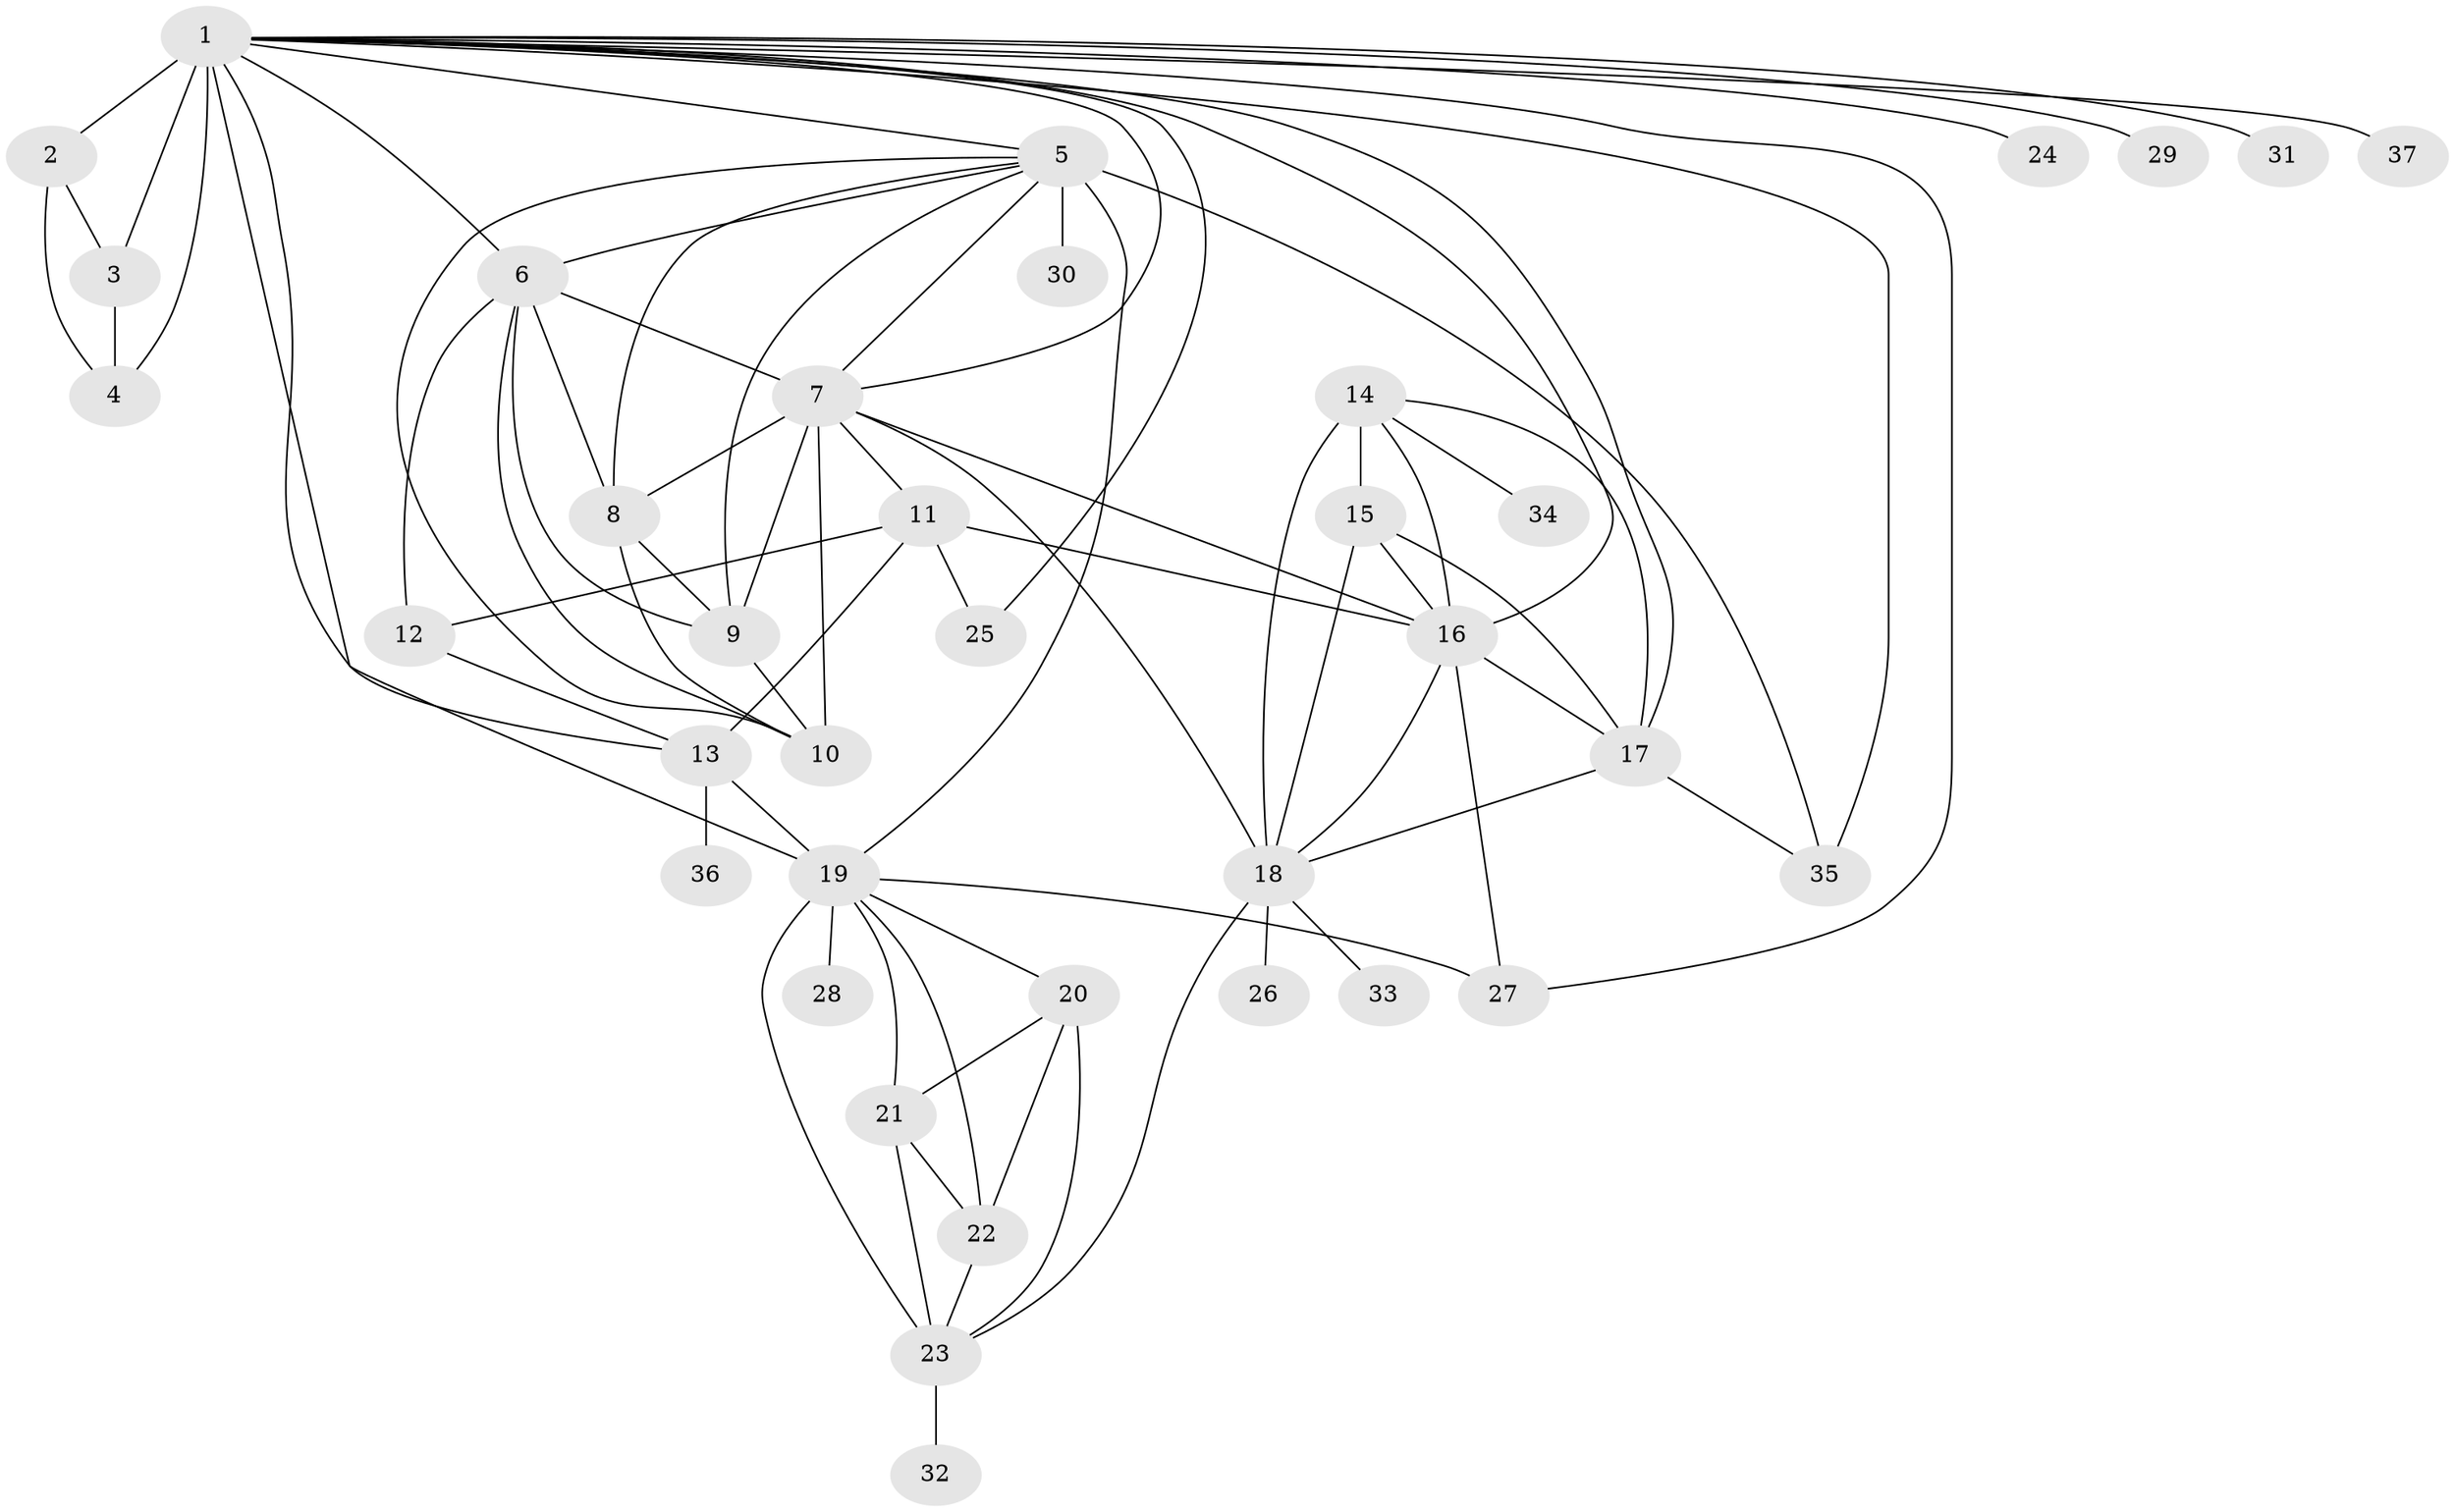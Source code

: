 // original degree distribution, {8: 0.075, 7: 0.041666666666666664, 9: 0.025, 12: 0.025, 10: 0.03333333333333333, 6: 0.025, 11: 0.008333333333333333, 5: 0.008333333333333333, 14: 0.008333333333333333, 2: 0.15, 1: 0.5833333333333334, 3: 0.016666666666666666}
// Generated by graph-tools (version 1.1) at 2025/52/03/04/25 22:52:41]
// undirected, 37 vertices, 78 edges
graph export_dot {
  node [color=gray90,style=filled];
  1;
  2;
  3;
  4;
  5;
  6;
  7;
  8;
  9;
  10;
  11;
  12;
  13;
  14;
  15;
  16;
  17;
  18;
  19;
  20;
  21;
  22;
  23;
  24;
  25;
  26;
  27;
  28;
  29;
  30;
  31;
  32;
  33;
  34;
  35;
  36;
  37;
  1 -- 2 [weight=3.0];
  1 -- 3 [weight=9.0];
  1 -- 4 [weight=3.0];
  1 -- 5 [weight=1.0];
  1 -- 6 [weight=1.0];
  1 -- 7 [weight=1.0];
  1 -- 13 [weight=1.0];
  1 -- 16 [weight=1.0];
  1 -- 17 [weight=1.0];
  1 -- 19 [weight=1.0];
  1 -- 24 [weight=1.0];
  1 -- 25 [weight=1.0];
  1 -- 27 [weight=1.0];
  1 -- 29 [weight=1.0];
  1 -- 31 [weight=1.0];
  1 -- 35 [weight=1.0];
  1 -- 37 [weight=1.0];
  2 -- 3 [weight=1.0];
  2 -- 4 [weight=1.0];
  3 -- 4 [weight=1.0];
  5 -- 6 [weight=1.0];
  5 -- 7 [weight=1.0];
  5 -- 8 [weight=1.0];
  5 -- 9 [weight=1.0];
  5 -- 10 [weight=1.0];
  5 -- 19 [weight=2.0];
  5 -- 30 [weight=1.0];
  5 -- 35 [weight=4.0];
  6 -- 7 [weight=1.0];
  6 -- 8 [weight=1.0];
  6 -- 9 [weight=1.0];
  6 -- 10 [weight=1.0];
  6 -- 12 [weight=1.0];
  7 -- 8 [weight=1.0];
  7 -- 9 [weight=4.0];
  7 -- 10 [weight=1.0];
  7 -- 11 [weight=1.0];
  7 -- 16 [weight=1.0];
  7 -- 18 [weight=1.0];
  8 -- 9 [weight=1.0];
  8 -- 10 [weight=1.0];
  9 -- 10 [weight=1.0];
  11 -- 12 [weight=4.0];
  11 -- 13 [weight=4.0];
  11 -- 16 [weight=2.0];
  11 -- 25 [weight=6.0];
  12 -- 13 [weight=1.0];
  13 -- 19 [weight=1.0];
  13 -- 36 [weight=1.0];
  14 -- 15 [weight=4.0];
  14 -- 16 [weight=2.0];
  14 -- 17 [weight=2.0];
  14 -- 18 [weight=2.0];
  14 -- 34 [weight=1.0];
  15 -- 16 [weight=1.0];
  15 -- 17 [weight=1.0];
  15 -- 18 [weight=1.0];
  16 -- 17 [weight=1.0];
  16 -- 18 [weight=1.0];
  16 -- 27 [weight=2.0];
  17 -- 18 [weight=1.0];
  17 -- 35 [weight=1.0];
  18 -- 23 [weight=1.0];
  18 -- 26 [weight=1.0];
  18 -- 33 [weight=1.0];
  19 -- 20 [weight=2.0];
  19 -- 21 [weight=2.0];
  19 -- 22 [weight=2.0];
  19 -- 23 [weight=2.0];
  19 -- 27 [weight=1.0];
  19 -- 28 [weight=5.0];
  20 -- 21 [weight=1.0];
  20 -- 22 [weight=1.0];
  20 -- 23 [weight=1.0];
  21 -- 22 [weight=1.0];
  21 -- 23 [weight=1.0];
  22 -- 23 [weight=1.0];
  23 -- 32 [weight=1.0];
}
